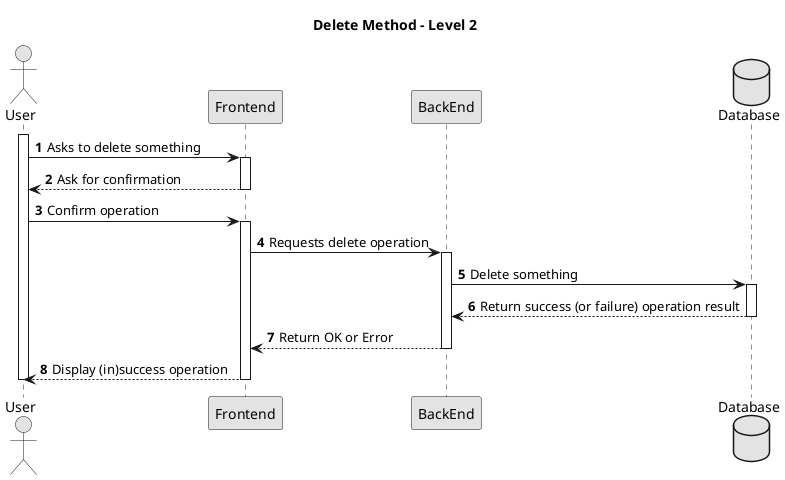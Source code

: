 @startuml

skinparam monochrome true
skinparam packageStyle rectangle
skinparam shadowing false

title Delete Method - Level 2

autonumber

actor "User" as User
participant "Frontend" as FE
participant "BackEnd" as BE
database "Database" as DB

activate User

    User -> FE : Asks to delete something
    activate FE

    FE --> User : Ask for confirmation
    deactivate FE

    User -> FE : Confirm operation
    activate FE

        FE -> BE : Requests delete operation
        activate BE

        BE -> DB : Delete something
        activate DB

        DB --> BE : Return success (or failure) operation result
        deactivate DB


            BE --> FE : Return OK or Error
            deactivate BE

            FE --> User : Display (in)success operation

        deactivate FE


deactivate User

@enduml
